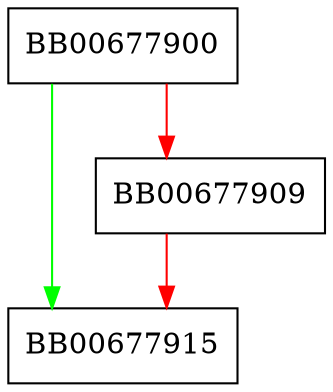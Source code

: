digraph X509_REQ_check_private_key {
  node [shape="box"];
  graph [splines=ortho];
  BB00677900 -> BB00677915 [color="green"];
  BB00677900 -> BB00677909 [color="red"];
  BB00677909 -> BB00677915 [color="red"];
}